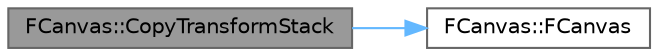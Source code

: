 digraph "FCanvas::CopyTransformStack"
{
 // INTERACTIVE_SVG=YES
 // LATEX_PDF_SIZE
  bgcolor="transparent";
  edge [fontname=Helvetica,fontsize=10,labelfontname=Helvetica,labelfontsize=10];
  node [fontname=Helvetica,fontsize=10,shape=box,height=0.2,width=0.4];
  rankdir="LR";
  Node1 [id="Node000001",label="FCanvas::CopyTransformStack",height=0.2,width=0.4,color="gray40", fillcolor="grey60", style="filled", fontcolor="black",tooltip="Copy the conents of the TransformStack from an existing canvas."];
  Node1 -> Node2 [id="edge1_Node000001_Node000002",color="steelblue1",style="solid",tooltip=" "];
  Node2 [id="Node000002",label="FCanvas::FCanvas",height=0.2,width=0.4,color="grey40", fillcolor="white", style="filled",URL="$de/df4/classFCanvas.html#af3bef99c005922b733579d10f42a8818",tooltip="Constructor."];
}

